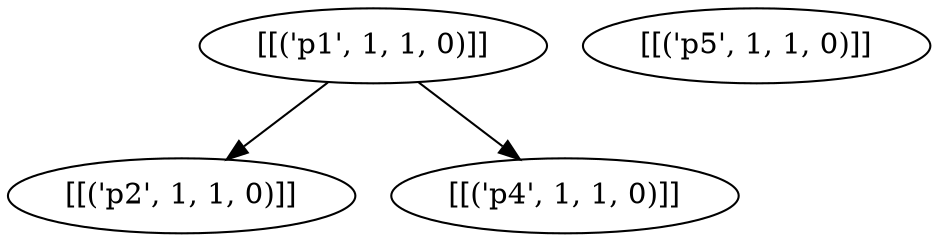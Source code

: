 strict digraph "" {
	node [label="\N"];
	"('p0', 3)"	[label="[[('p1', 1, 1, 0)]]"];
	"('p100', 1)"	[label="[[('p2', 1, 1, 0)]]"];
	"('p0', 3)" -> "('p100', 1)";
	"('p200', 1)"	[label="[[('p4', 1, 1, 0)]]"];
	"('p0', 3)" -> "('p200', 1)";
	"('p300', 1)"	[label="[[('p5', 1, 1, 0)]]"];
}
